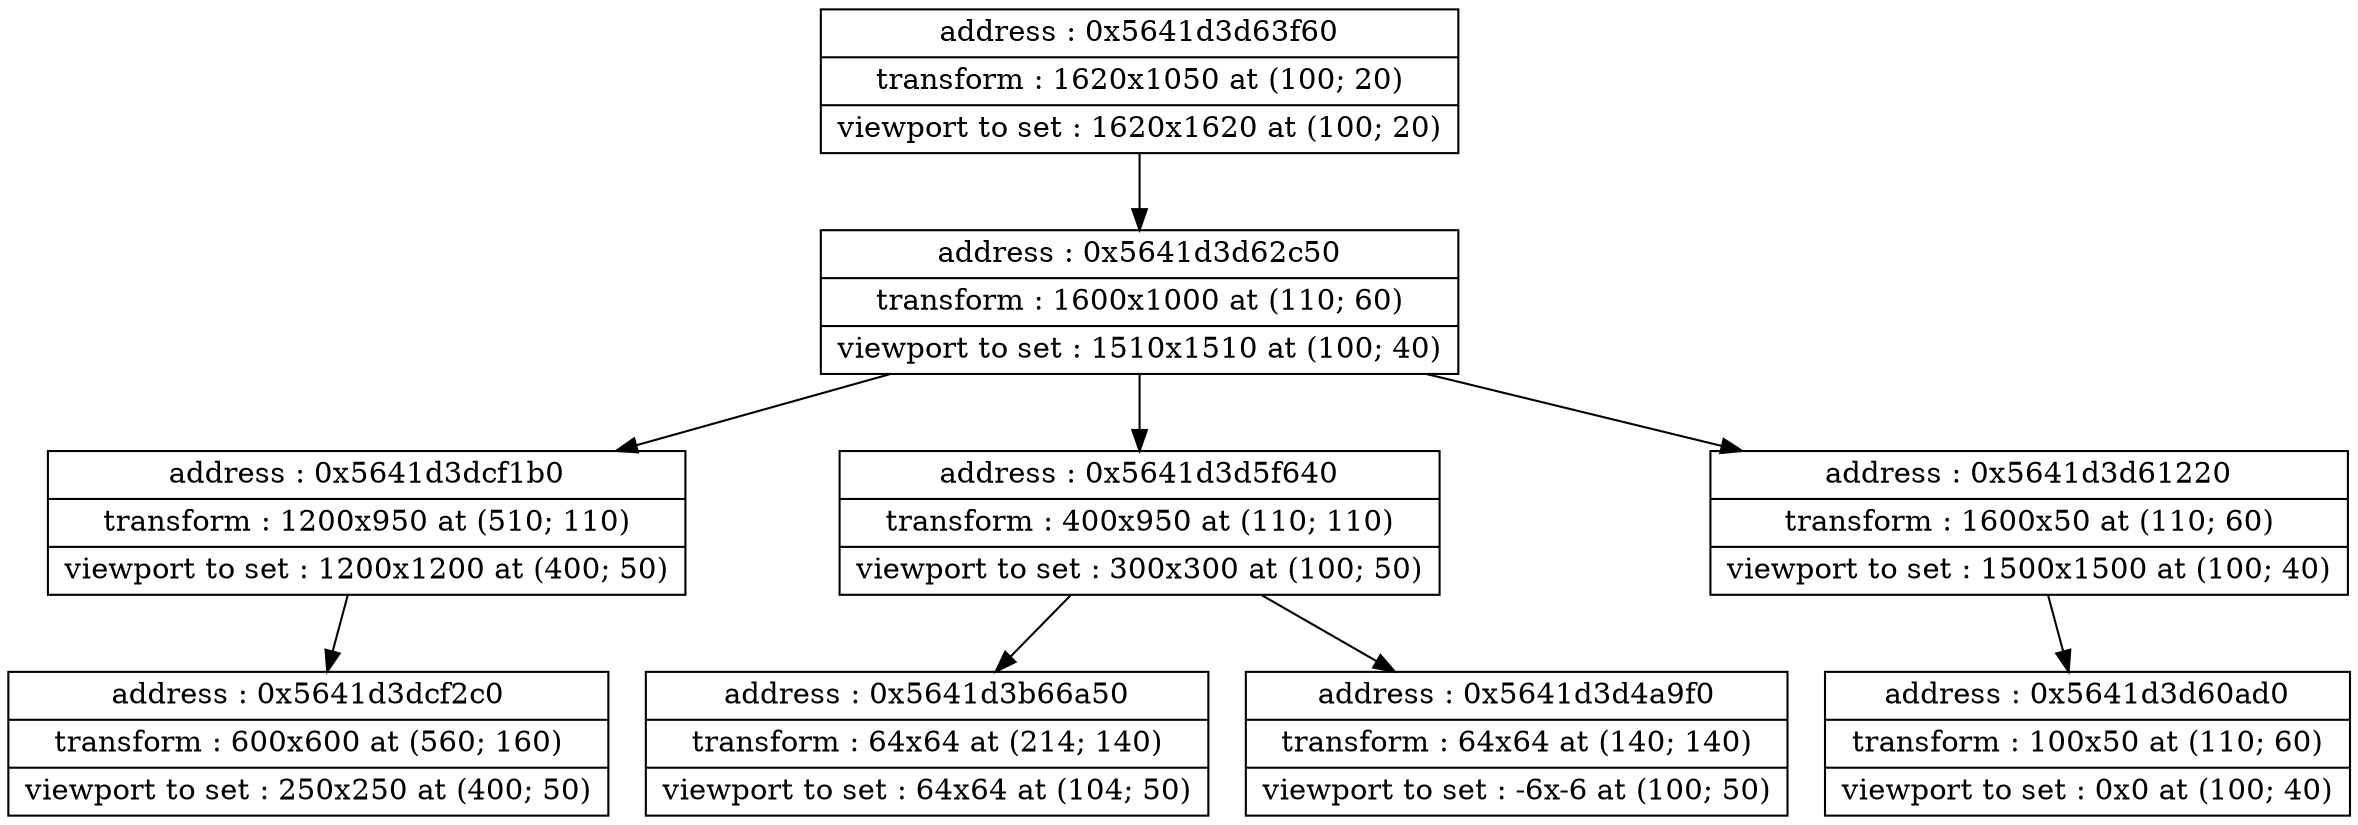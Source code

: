 digraph {
	node [shape=record]
	node0x5641d3d63f60 [label = "{address : 0x5641d3d63f60 |transform : 1620x1050 at (100; 20) |viewport to set : 1620x1620 at (100; 20)}"];

	 node0x5641d3d63f60 -> node0x5641d3d62c50 [color=black];
	node0x5641d3d62c50 [label = "{address : 0x5641d3d62c50 |transform : 1600x1000 at (110; 60) |viewport to set : 1510x1510 at (100; 40)}"];

	 node0x5641d3d62c50 -> node0x5641d3dcf1b0 [color=black];
	node0x5641d3dcf1b0 [label = "{address : 0x5641d3dcf1b0 |transform : 1200x950 at (510; 110) |viewport to set : 1200x1200 at (400; 50)}"];

	 node0x5641d3dcf1b0 -> node0x5641d3dcf2c0 [color=black];
	node0x5641d3dcf2c0 [label = "{address : 0x5641d3dcf2c0 |transform : 600x600 at (560; 160) |viewport to set : 250x250 at (400; 50)}"];

	 node0x5641d3d62c50 -> node0x5641d3d5f640 [color=black];
	node0x5641d3d5f640 [label = "{address : 0x5641d3d5f640 |transform : 400x950 at (110; 110) |viewport to set : 300x300 at (100; 50)}"];

	 node0x5641d3d5f640 -> node0x5641d3b66a50 [color=black];
	node0x5641d3b66a50 [label = "{address : 0x5641d3b66a50 |transform : 64x64 at (214; 140) |viewport to set : 64x64 at (104; 50)}"];

	 node0x5641d3d5f640 -> node0x5641d3d4a9f0 [color=black];
	node0x5641d3d4a9f0 [label = "{address : 0x5641d3d4a9f0 |transform : 64x64 at (140; 140) |viewport to set : -6x-6 at (100; 50)}"];

	 node0x5641d3d62c50 -> node0x5641d3d61220 [color=black];
	node0x5641d3d61220 [label = "{address : 0x5641d3d61220 |transform : 1600x50 at (110; 60) |viewport to set : 1500x1500 at (100; 40)}"];

	 node0x5641d3d61220 -> node0x5641d3d60ad0 [color=black];
	node0x5641d3d60ad0 [label = "{address : 0x5641d3d60ad0 |transform : 100x50 at (110; 60) |viewport to set : 0x0 at (100; 40)}"];

}
